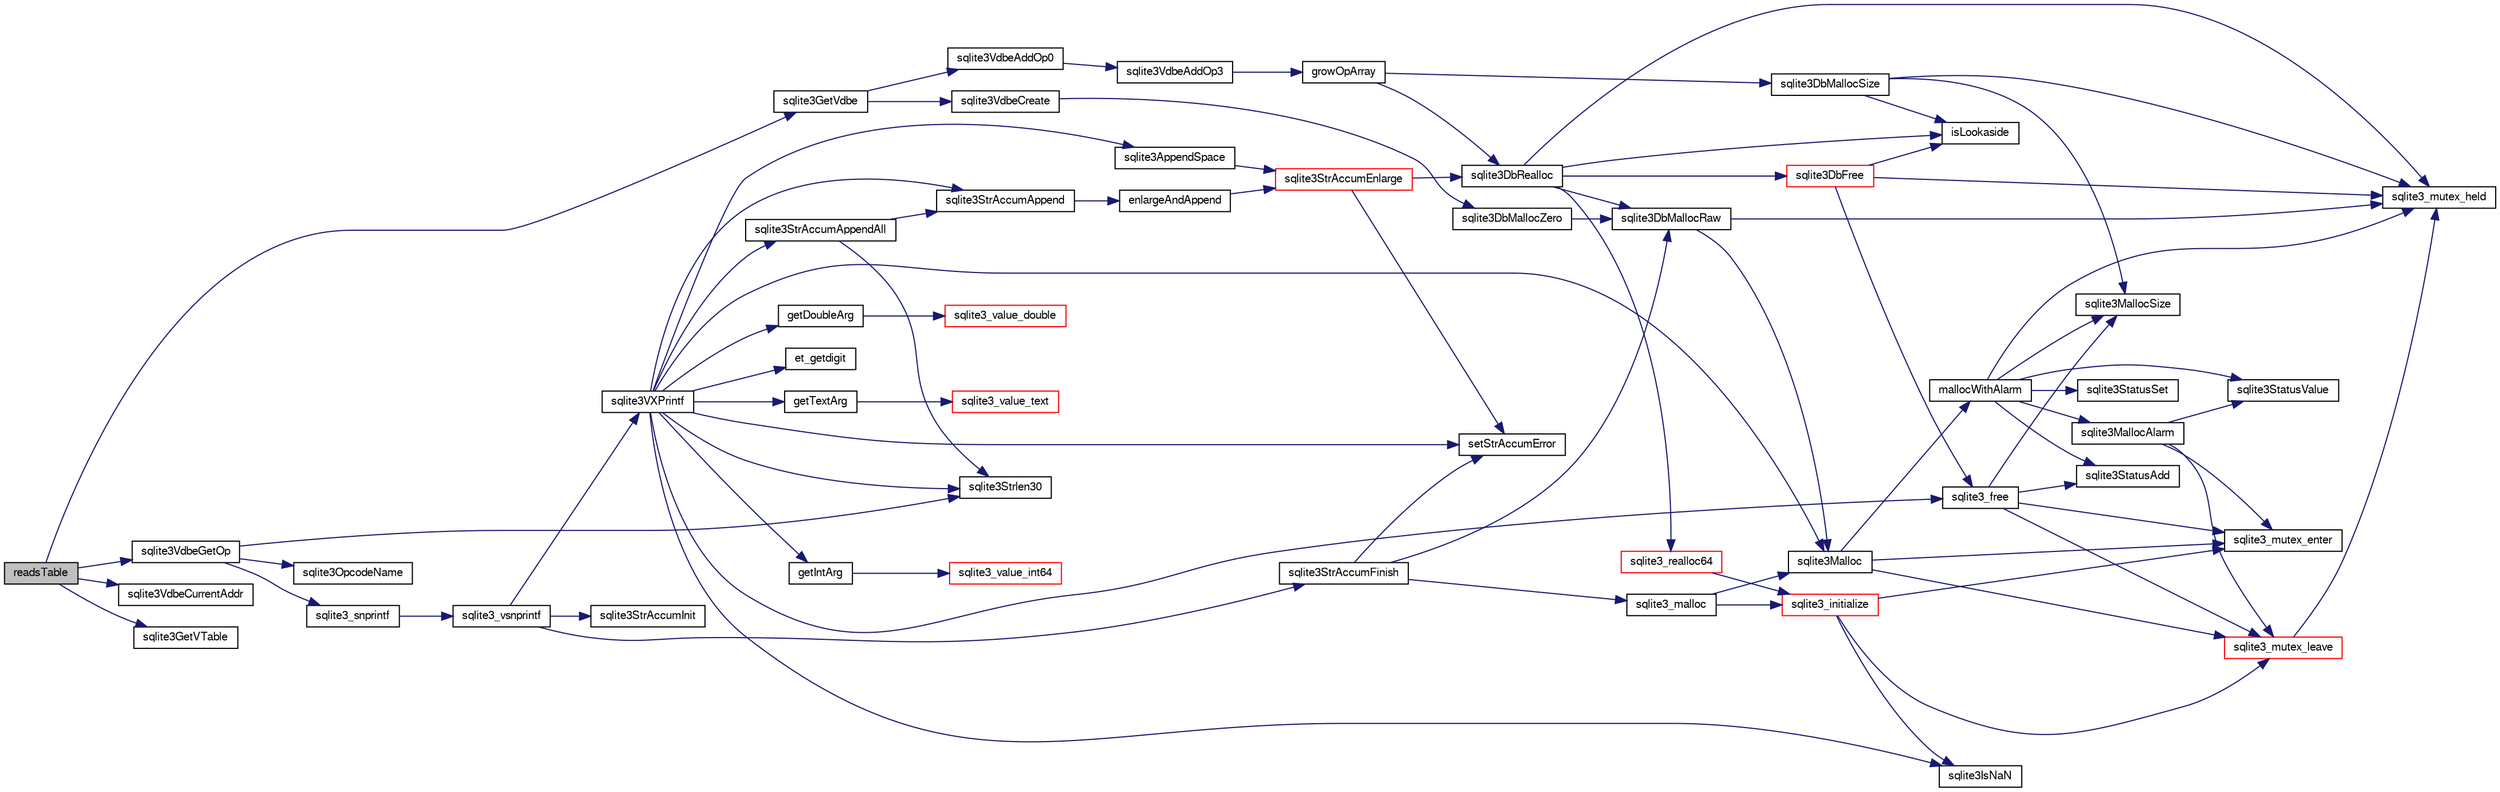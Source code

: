 digraph "readsTable"
{
  edge [fontname="FreeSans",fontsize="10",labelfontname="FreeSans",labelfontsize="10"];
  node [fontname="FreeSans",fontsize="10",shape=record];
  rankdir="LR";
  Node256483 [label="readsTable",height=0.2,width=0.4,color="black", fillcolor="grey75", style="filled", fontcolor="black"];
  Node256483 -> Node256484 [color="midnightblue",fontsize="10",style="solid",fontname="FreeSans"];
  Node256484 [label="sqlite3GetVdbe",height=0.2,width=0.4,color="black", fillcolor="white", style="filled",URL="$sqlite3_8c.html#a76b721dcd00b0587308547594cb6c1f4"];
  Node256484 -> Node256485 [color="midnightblue",fontsize="10",style="solid",fontname="FreeSans"];
  Node256485 [label="sqlite3VdbeCreate",height=0.2,width=0.4,color="black", fillcolor="white", style="filled",URL="$sqlite3_8c.html#a7778fbbc1a7b677f680ce0afc44a88e2"];
  Node256485 -> Node256486 [color="midnightblue",fontsize="10",style="solid",fontname="FreeSans"];
  Node256486 [label="sqlite3DbMallocZero",height=0.2,width=0.4,color="black", fillcolor="white", style="filled",URL="$sqlite3_8c.html#a49cfebac9d6067a03442c92af73f33e4"];
  Node256486 -> Node256487 [color="midnightblue",fontsize="10",style="solid",fontname="FreeSans"];
  Node256487 [label="sqlite3DbMallocRaw",height=0.2,width=0.4,color="black", fillcolor="white", style="filled",URL="$sqlite3_8c.html#abbe8be0cf7175e11ddc3e2218fad924e"];
  Node256487 -> Node256488 [color="midnightblue",fontsize="10",style="solid",fontname="FreeSans"];
  Node256488 [label="sqlite3_mutex_held",height=0.2,width=0.4,color="black", fillcolor="white", style="filled",URL="$sqlite3_8c.html#acf77da68932b6bc163c5e68547ecc3e7"];
  Node256487 -> Node256489 [color="midnightblue",fontsize="10",style="solid",fontname="FreeSans"];
  Node256489 [label="sqlite3Malloc",height=0.2,width=0.4,color="black", fillcolor="white", style="filled",URL="$sqlite3_8c.html#a361a2eaa846b1885f123abe46f5d8b2b"];
  Node256489 -> Node256490 [color="midnightblue",fontsize="10",style="solid",fontname="FreeSans"];
  Node256490 [label="sqlite3_mutex_enter",height=0.2,width=0.4,color="black", fillcolor="white", style="filled",URL="$sqlite3_8c.html#a1c12cde690bd89f104de5cbad12a6bf5"];
  Node256489 -> Node256491 [color="midnightblue",fontsize="10",style="solid",fontname="FreeSans"];
  Node256491 [label="mallocWithAlarm",height=0.2,width=0.4,color="black", fillcolor="white", style="filled",URL="$sqlite3_8c.html#ab070d5cf8e48ec8a6a43cf025d48598b"];
  Node256491 -> Node256488 [color="midnightblue",fontsize="10",style="solid",fontname="FreeSans"];
  Node256491 -> Node256492 [color="midnightblue",fontsize="10",style="solid",fontname="FreeSans"];
  Node256492 [label="sqlite3StatusSet",height=0.2,width=0.4,color="black", fillcolor="white", style="filled",URL="$sqlite3_8c.html#afec7586c01fcb5ea17dc9d7725a589d9"];
  Node256491 -> Node256493 [color="midnightblue",fontsize="10",style="solid",fontname="FreeSans"];
  Node256493 [label="sqlite3StatusValue",height=0.2,width=0.4,color="black", fillcolor="white", style="filled",URL="$sqlite3_8c.html#a30b8ac296c6e200c1fa57708d52c6ef6"];
  Node256491 -> Node256494 [color="midnightblue",fontsize="10",style="solid",fontname="FreeSans"];
  Node256494 [label="sqlite3MallocAlarm",height=0.2,width=0.4,color="black", fillcolor="white", style="filled",URL="$sqlite3_8c.html#ada66988e8471d1198f3219c062377508"];
  Node256494 -> Node256493 [color="midnightblue",fontsize="10",style="solid",fontname="FreeSans"];
  Node256494 -> Node256495 [color="midnightblue",fontsize="10",style="solid",fontname="FreeSans"];
  Node256495 [label="sqlite3_mutex_leave",height=0.2,width=0.4,color="red", fillcolor="white", style="filled",URL="$sqlite3_8c.html#a5838d235601dbd3c1fa993555c6bcc93"];
  Node256495 -> Node256488 [color="midnightblue",fontsize="10",style="solid",fontname="FreeSans"];
  Node256494 -> Node256490 [color="midnightblue",fontsize="10",style="solid",fontname="FreeSans"];
  Node256491 -> Node256497 [color="midnightblue",fontsize="10",style="solid",fontname="FreeSans"];
  Node256497 [label="sqlite3MallocSize",height=0.2,width=0.4,color="black", fillcolor="white", style="filled",URL="$sqlite3_8c.html#acf5d2a5f35270bafb050bd2def576955"];
  Node256491 -> Node256498 [color="midnightblue",fontsize="10",style="solid",fontname="FreeSans"];
  Node256498 [label="sqlite3StatusAdd",height=0.2,width=0.4,color="black", fillcolor="white", style="filled",URL="$sqlite3_8c.html#afa029f93586aeab4cc85360905dae9cd"];
  Node256489 -> Node256495 [color="midnightblue",fontsize="10",style="solid",fontname="FreeSans"];
  Node256484 -> Node256499 [color="midnightblue",fontsize="10",style="solid",fontname="FreeSans"];
  Node256499 [label="sqlite3VdbeAddOp0",height=0.2,width=0.4,color="black", fillcolor="white", style="filled",URL="$sqlite3_8c.html#a0aefd237fc1d629f3a3d3d454ced408a"];
  Node256499 -> Node256500 [color="midnightblue",fontsize="10",style="solid",fontname="FreeSans"];
  Node256500 [label="sqlite3VdbeAddOp3",height=0.2,width=0.4,color="black", fillcolor="white", style="filled",URL="$sqlite3_8c.html#a29b4560b019211a73e1478cec7468345"];
  Node256500 -> Node256501 [color="midnightblue",fontsize="10",style="solid",fontname="FreeSans"];
  Node256501 [label="growOpArray",height=0.2,width=0.4,color="black", fillcolor="white", style="filled",URL="$sqlite3_8c.html#adb00b9ead01ffe0d757d5a6d0853ada5"];
  Node256501 -> Node256502 [color="midnightblue",fontsize="10",style="solid",fontname="FreeSans"];
  Node256502 [label="sqlite3DbRealloc",height=0.2,width=0.4,color="black", fillcolor="white", style="filled",URL="$sqlite3_8c.html#ae028f4902a9d29bcaf310ff289ee87dc"];
  Node256502 -> Node256488 [color="midnightblue",fontsize="10",style="solid",fontname="FreeSans"];
  Node256502 -> Node256487 [color="midnightblue",fontsize="10",style="solid",fontname="FreeSans"];
  Node256502 -> Node256503 [color="midnightblue",fontsize="10",style="solid",fontname="FreeSans"];
  Node256503 [label="isLookaside",height=0.2,width=0.4,color="black", fillcolor="white", style="filled",URL="$sqlite3_8c.html#a770fa05ff9717b75e16f4d968a77b897"];
  Node256502 -> Node256504 [color="midnightblue",fontsize="10",style="solid",fontname="FreeSans"];
  Node256504 [label="sqlite3DbFree",height=0.2,width=0.4,color="red", fillcolor="white", style="filled",URL="$sqlite3_8c.html#ac70ab821a6607b4a1b909582dc37a069"];
  Node256504 -> Node256488 [color="midnightblue",fontsize="10",style="solid",fontname="FreeSans"];
  Node256504 -> Node256503 [color="midnightblue",fontsize="10",style="solid",fontname="FreeSans"];
  Node256504 -> Node256507 [color="midnightblue",fontsize="10",style="solid",fontname="FreeSans"];
  Node256507 [label="sqlite3_free",height=0.2,width=0.4,color="black", fillcolor="white", style="filled",URL="$sqlite3_8c.html#a6552349e36a8a691af5487999ab09519"];
  Node256507 -> Node256490 [color="midnightblue",fontsize="10",style="solid",fontname="FreeSans"];
  Node256507 -> Node256498 [color="midnightblue",fontsize="10",style="solid",fontname="FreeSans"];
  Node256507 -> Node256497 [color="midnightblue",fontsize="10",style="solid",fontname="FreeSans"];
  Node256507 -> Node256495 [color="midnightblue",fontsize="10",style="solid",fontname="FreeSans"];
  Node256502 -> Node256508 [color="midnightblue",fontsize="10",style="solid",fontname="FreeSans"];
  Node256508 [label="sqlite3_realloc64",height=0.2,width=0.4,color="red", fillcolor="white", style="filled",URL="$sqlite3_8c.html#a3765a714077ee547e811034236dc9ecd"];
  Node256508 -> Node256509 [color="midnightblue",fontsize="10",style="solid",fontname="FreeSans"];
  Node256509 [label="sqlite3_initialize",height=0.2,width=0.4,color="red", fillcolor="white", style="filled",URL="$sqlite3_8c.html#ab0c0ee2d5d4cf8b28e9572296a8861df"];
  Node256509 -> Node256490 [color="midnightblue",fontsize="10",style="solid",fontname="FreeSans"];
  Node256509 -> Node256495 [color="midnightblue",fontsize="10",style="solid",fontname="FreeSans"];
  Node256509 -> Node256553 [color="midnightblue",fontsize="10",style="solid",fontname="FreeSans"];
  Node256553 [label="sqlite3IsNaN",height=0.2,width=0.4,color="black", fillcolor="white", style="filled",URL="$sqlite3_8c.html#aed4d78203877c3486765ccbc7feebb50"];
  Node256501 -> Node256506 [color="midnightblue",fontsize="10",style="solid",fontname="FreeSans"];
  Node256506 [label="sqlite3DbMallocSize",height=0.2,width=0.4,color="black", fillcolor="white", style="filled",URL="$sqlite3_8c.html#aa397e5a8a03495203a0767abf0a71f86"];
  Node256506 -> Node256497 [color="midnightblue",fontsize="10",style="solid",fontname="FreeSans"];
  Node256506 -> Node256488 [color="midnightblue",fontsize="10",style="solid",fontname="FreeSans"];
  Node256506 -> Node256503 [color="midnightblue",fontsize="10",style="solid",fontname="FreeSans"];
  Node256483 -> Node256771 [color="midnightblue",fontsize="10",style="solid",fontname="FreeSans"];
  Node256771 [label="sqlite3VdbeCurrentAddr",height=0.2,width=0.4,color="black", fillcolor="white", style="filled",URL="$sqlite3_8c.html#a5e2bf0933a091bdfd7f0acd86a894889"];
  Node256483 -> Node256772 [color="midnightblue",fontsize="10",style="solid",fontname="FreeSans"];
  Node256772 [label="sqlite3GetVTable",height=0.2,width=0.4,color="black", fillcolor="white", style="filled",URL="$sqlite3_8c.html#a85465ef27057193295e321f0caf488ed"];
  Node256483 -> Node256773 [color="midnightblue",fontsize="10",style="solid",fontname="FreeSans"];
  Node256773 [label="sqlite3VdbeGetOp",height=0.2,width=0.4,color="black", fillcolor="white", style="filled",URL="$sqlite3_8c.html#a5ab7282d63d42e66c8d7cb7a9d0c6f74"];
  Node256773 -> Node256774 [color="midnightblue",fontsize="10",style="solid",fontname="FreeSans"];
  Node256774 [label="sqlite3OpcodeName",height=0.2,width=0.4,color="black", fillcolor="white", style="filled",URL="$sqlite3_8c.html#a19b314c1960c7fb6ef2038ed53a87aae"];
  Node256773 -> Node256554 [color="midnightblue",fontsize="10",style="solid",fontname="FreeSans"];
  Node256554 [label="sqlite3Strlen30",height=0.2,width=0.4,color="black", fillcolor="white", style="filled",URL="$sqlite3_8c.html#a3dcd80ba41f1a308193dee74857b62a7"];
  Node256773 -> Node256576 [color="midnightblue",fontsize="10",style="solid",fontname="FreeSans"];
  Node256576 [label="sqlite3_snprintf",height=0.2,width=0.4,color="black", fillcolor="white", style="filled",URL="$sqlite3_8c.html#aa2695a752e971577f5784122f2013c40"];
  Node256576 -> Node256577 [color="midnightblue",fontsize="10",style="solid",fontname="FreeSans"];
  Node256577 [label="sqlite3_vsnprintf",height=0.2,width=0.4,color="black", fillcolor="white", style="filled",URL="$sqlite3_8c.html#a0862c03aea71d62847e452aa655add42"];
  Node256577 -> Node256534 [color="midnightblue",fontsize="10",style="solid",fontname="FreeSans"];
  Node256534 [label="sqlite3StrAccumInit",height=0.2,width=0.4,color="black", fillcolor="white", style="filled",URL="$sqlite3_8c.html#aabf95e113b9d54d519cd15a56215f560"];
  Node256577 -> Node256535 [color="midnightblue",fontsize="10",style="solid",fontname="FreeSans"];
  Node256535 [label="sqlite3VXPrintf",height=0.2,width=0.4,color="black", fillcolor="white", style="filled",URL="$sqlite3_8c.html#a63c25806c9bd4a2b76f9a0eb232c6bde"];
  Node256535 -> Node256536 [color="midnightblue",fontsize="10",style="solid",fontname="FreeSans"];
  Node256536 [label="sqlite3StrAccumAppend",height=0.2,width=0.4,color="black", fillcolor="white", style="filled",URL="$sqlite3_8c.html#a56664fa33def33c5a5245b623441d5e0"];
  Node256536 -> Node256537 [color="midnightblue",fontsize="10",style="solid",fontname="FreeSans"];
  Node256537 [label="enlargeAndAppend",height=0.2,width=0.4,color="black", fillcolor="white", style="filled",URL="$sqlite3_8c.html#a25b21e61dc0883d849890eaa8a18088a"];
  Node256537 -> Node256538 [color="midnightblue",fontsize="10",style="solid",fontname="FreeSans"];
  Node256538 [label="sqlite3StrAccumEnlarge",height=0.2,width=0.4,color="red", fillcolor="white", style="filled",URL="$sqlite3_8c.html#a38976500a97c69d65086eeccca82dd96"];
  Node256538 -> Node256539 [color="midnightblue",fontsize="10",style="solid",fontname="FreeSans"];
  Node256539 [label="setStrAccumError",height=0.2,width=0.4,color="black", fillcolor="white", style="filled",URL="$sqlite3_8c.html#a3dc479a1fc8ba1ab8edfe51f8a0b102c"];
  Node256538 -> Node256502 [color="midnightblue",fontsize="10",style="solid",fontname="FreeSans"];
  Node256535 -> Node256543 [color="midnightblue",fontsize="10",style="solid",fontname="FreeSans"];
  Node256543 [label="getIntArg",height=0.2,width=0.4,color="black", fillcolor="white", style="filled",URL="$sqlite3_8c.html#abff258963dbd9205fb299851a64c67be"];
  Node256543 -> Node256544 [color="midnightblue",fontsize="10",style="solid",fontname="FreeSans"];
  Node256544 [label="sqlite3_value_int64",height=0.2,width=0.4,color="red", fillcolor="white", style="filled",URL="$sqlite3_8c.html#ab38d8627f4750672e72712df0b709e0d"];
  Node256535 -> Node256489 [color="midnightblue",fontsize="10",style="solid",fontname="FreeSans"];
  Node256535 -> Node256539 [color="midnightblue",fontsize="10",style="solid",fontname="FreeSans"];
  Node256535 -> Node256549 [color="midnightblue",fontsize="10",style="solid",fontname="FreeSans"];
  Node256549 [label="getDoubleArg",height=0.2,width=0.4,color="black", fillcolor="white", style="filled",URL="$sqlite3_8c.html#a1cf25120072c85bd261983b24c12c3d9"];
  Node256549 -> Node256550 [color="midnightblue",fontsize="10",style="solid",fontname="FreeSans"];
  Node256550 [label="sqlite3_value_double",height=0.2,width=0.4,color="red", fillcolor="white", style="filled",URL="$sqlite3_8c.html#a3e50c1a2dd484a8b6911c9d163816b88"];
  Node256535 -> Node256553 [color="midnightblue",fontsize="10",style="solid",fontname="FreeSans"];
  Node256535 -> Node256554 [color="midnightblue",fontsize="10",style="solid",fontname="FreeSans"];
  Node256535 -> Node256555 [color="midnightblue",fontsize="10",style="solid",fontname="FreeSans"];
  Node256555 [label="et_getdigit",height=0.2,width=0.4,color="black", fillcolor="white", style="filled",URL="$sqlite3_8c.html#a40c5a308749ad07cc2397a53e081bff0"];
  Node256535 -> Node256556 [color="midnightblue",fontsize="10",style="solid",fontname="FreeSans"];
  Node256556 [label="getTextArg",height=0.2,width=0.4,color="black", fillcolor="white", style="filled",URL="$sqlite3_8c.html#afbb41850423ef20071cefaab0431e04d"];
  Node256556 -> Node256557 [color="midnightblue",fontsize="10",style="solid",fontname="FreeSans"];
  Node256557 [label="sqlite3_value_text",height=0.2,width=0.4,color="red", fillcolor="white", style="filled",URL="$sqlite3_8c.html#aef2ace3239e6dd59c74110faa70f8171"];
  Node256535 -> Node256580 [color="midnightblue",fontsize="10",style="solid",fontname="FreeSans"];
  Node256580 [label="sqlite3StrAccumAppendAll",height=0.2,width=0.4,color="black", fillcolor="white", style="filled",URL="$sqlite3_8c.html#acaf8f3e4f99a3c3a4a77e9c987547289"];
  Node256580 -> Node256536 [color="midnightblue",fontsize="10",style="solid",fontname="FreeSans"];
  Node256580 -> Node256554 [color="midnightblue",fontsize="10",style="solid",fontname="FreeSans"];
  Node256535 -> Node256581 [color="midnightblue",fontsize="10",style="solid",fontname="FreeSans"];
  Node256581 [label="sqlite3AppendSpace",height=0.2,width=0.4,color="black", fillcolor="white", style="filled",URL="$sqlite3_8c.html#aefd38a5afc0020d4a93855c3ee7c63a8"];
  Node256581 -> Node256538 [color="midnightblue",fontsize="10",style="solid",fontname="FreeSans"];
  Node256535 -> Node256507 [color="midnightblue",fontsize="10",style="solid",fontname="FreeSans"];
  Node256577 -> Node256578 [color="midnightblue",fontsize="10",style="solid",fontname="FreeSans"];
  Node256578 [label="sqlite3StrAccumFinish",height=0.2,width=0.4,color="black", fillcolor="white", style="filled",URL="$sqlite3_8c.html#adb7f26b10ac1b847db6f000ef4c2e2ba"];
  Node256578 -> Node256487 [color="midnightblue",fontsize="10",style="solid",fontname="FreeSans"];
  Node256578 -> Node256579 [color="midnightblue",fontsize="10",style="solid",fontname="FreeSans"];
  Node256579 [label="sqlite3_malloc",height=0.2,width=0.4,color="black", fillcolor="white", style="filled",URL="$sqlite3_8c.html#ac79dba55fc32b6a840cf5a9769bce7cd"];
  Node256579 -> Node256509 [color="midnightblue",fontsize="10",style="solid",fontname="FreeSans"];
  Node256579 -> Node256489 [color="midnightblue",fontsize="10",style="solid",fontname="FreeSans"];
  Node256578 -> Node256539 [color="midnightblue",fontsize="10",style="solid",fontname="FreeSans"];
}
